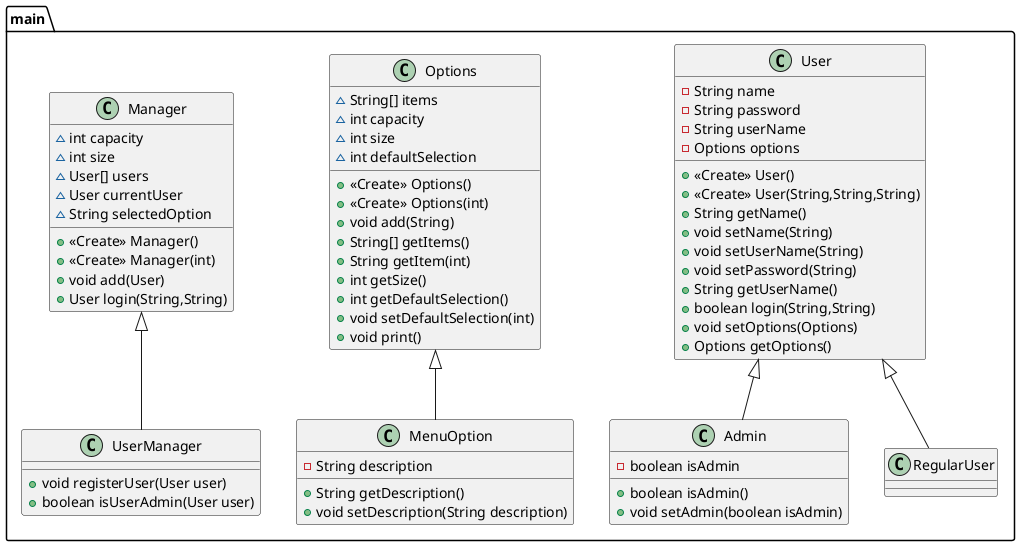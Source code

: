 @startuml
class main.User {
- String name
- String password
- String userName
- Options options
+ <<Create>> User()
+ <<Create>> User(String,String,String)
+ String getName()
+ void setName(String)
+ void setUserName(String)
+ void setPassword(String)
+ String getUserName()
+ boolean login(String,String)
+ void setOptions(Options)
+ Options getOptions()
}
class main.Options {
~ String[] items
~ int capacity
~ int size
~ int defaultSelection
+ <<Create>> Options()
+ <<Create>> Options(int)
+ void add(String)
+ String[] getItems()
+ String getItem(int)
+ int getSize()
+ int getDefaultSelection()
+ void setDefaultSelection(int)
+ void print()
}

class main.Manager {
~ int capacity
~ int size
~ User[] users
~ User currentUser
~ String selectedOption
+ <<Create>> Manager()
+ <<Create>> Manager(int)
+ void add(User)
+ User login(String,String)
}

class main.Admin {
- boolean isAdmin
+ boolean isAdmin()
+ void setAdmin(boolean isAdmin)

}

class main.RegularUser {

}

class main.MenuOption {
- String description
+ String getDescription()
+ void setDescription(String description)
}

class main.UserManager {
+ void registerUser(User user)
+ boolean isUserAdmin(User user)
}
User <|-- RegularUser
User <|-- Admin
Options <|-- MenuOption
Manager <|-- UserManager
@enduml